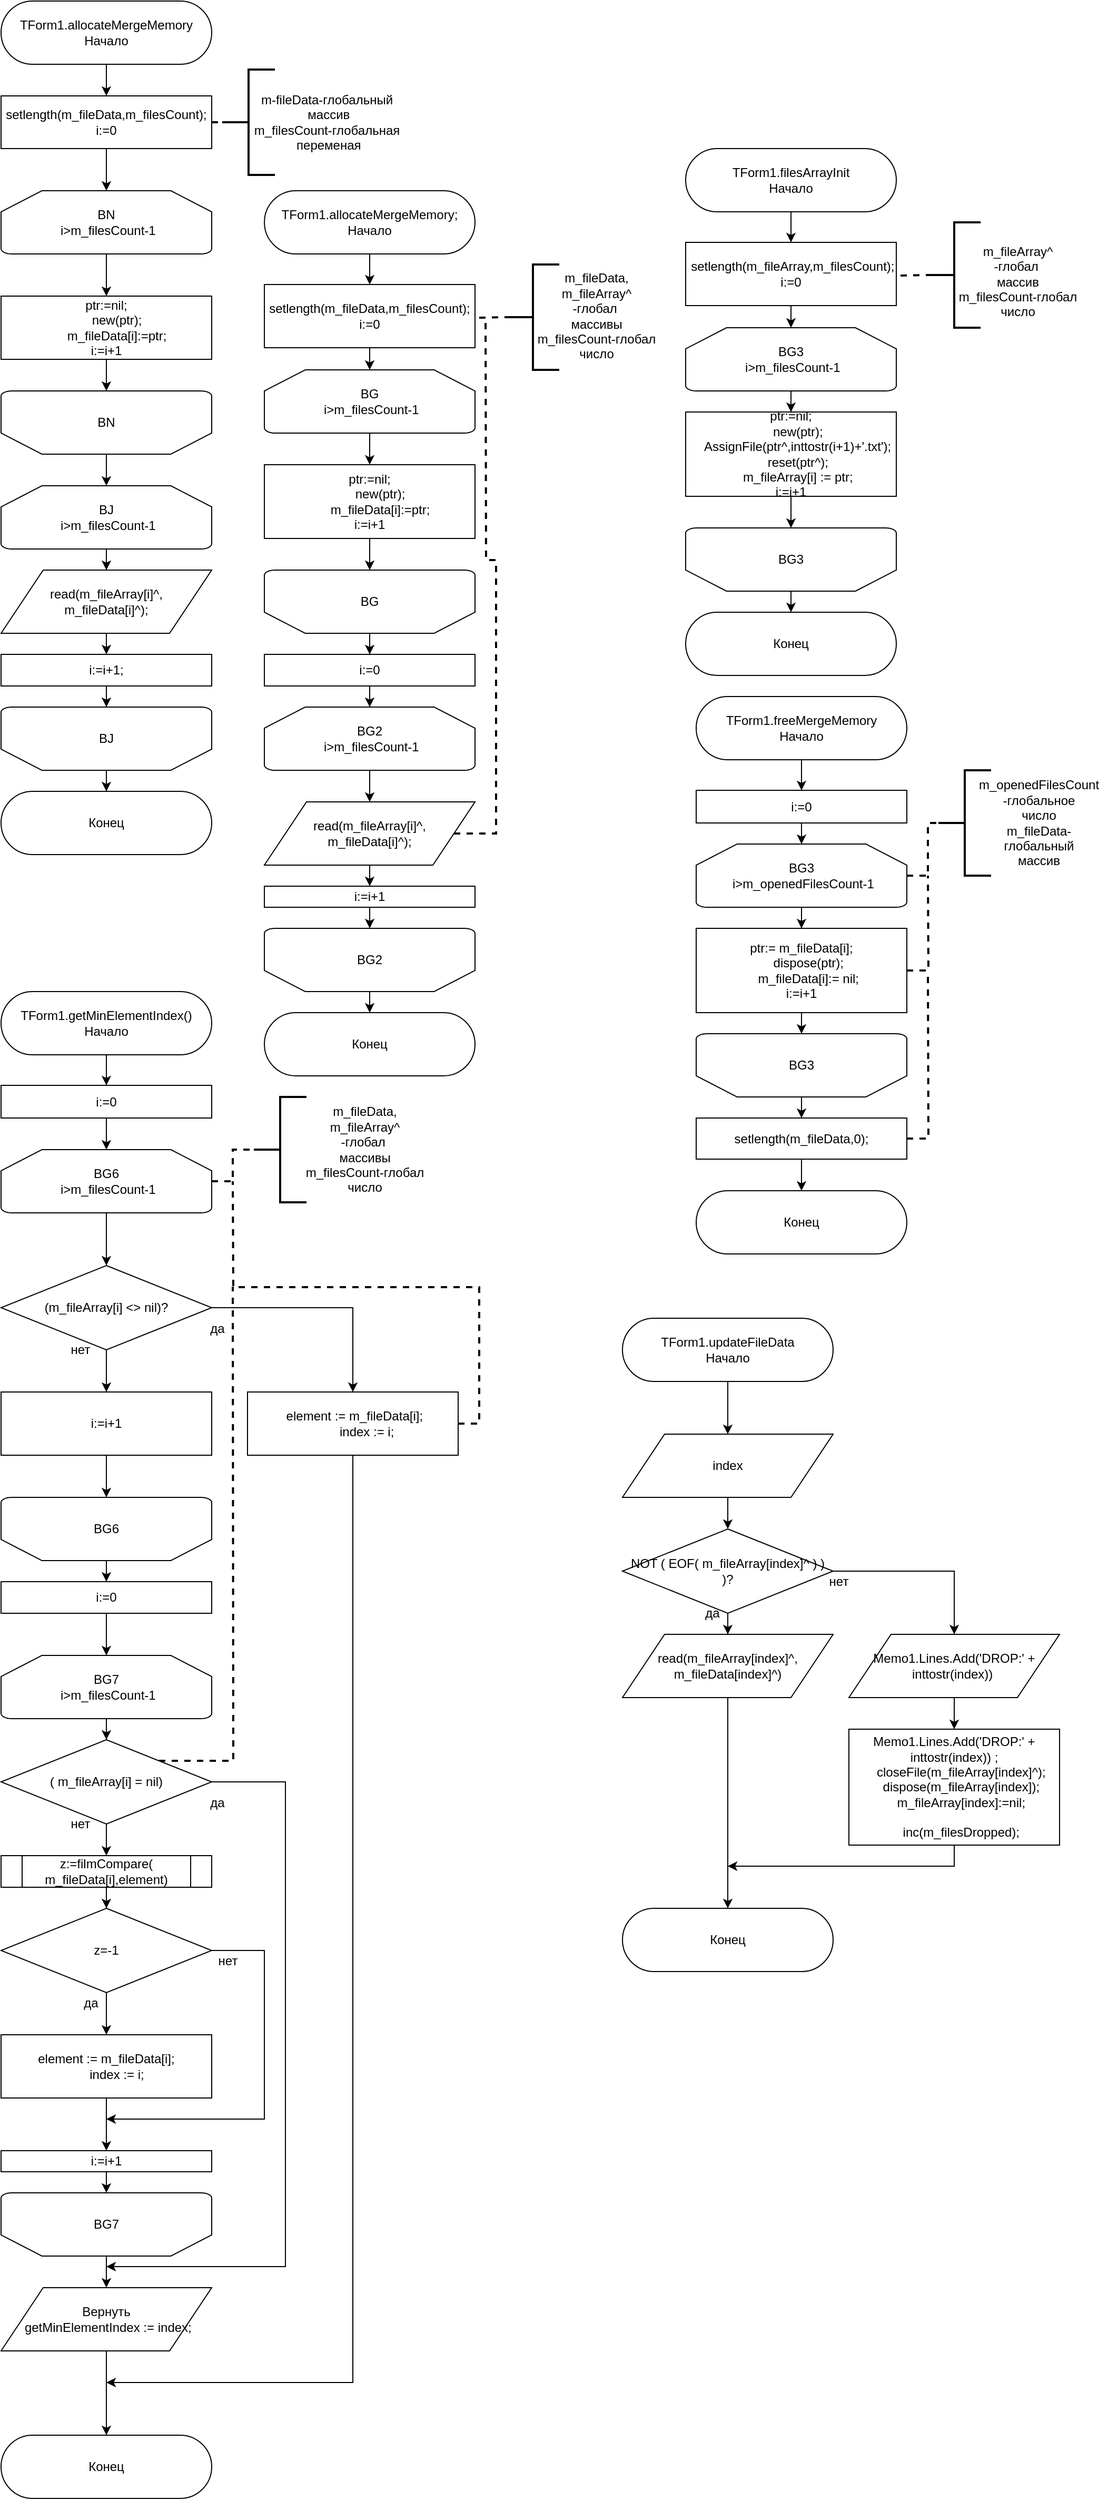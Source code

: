 <mxfile version="13.3.0" type="device"><diagram id="Mi7LshuNtMtkd4pMeYhL" name="Страница 1"><mxGraphModel dx="414" dy="803" grid="1" gridSize="10" guides="1" tooltips="1" connect="1" arrows="1" fold="1" page="1" pageScale="1" pageWidth="827" pageHeight="1169" math="0" shadow="0"><root><mxCell id="0"/><mxCell id="1" parent="0"/><mxCell id="aCx5E4G6hk7IAkGOT5IW-3" style="edgeStyle=orthogonalEdgeStyle;rounded=0;orthogonalLoop=1;jettySize=auto;html=1;exitX=0.5;exitY=1;exitDx=0;exitDy=0;" parent="1" source="aCx5E4G6hk7IAkGOT5IW-1" target="aCx5E4G6hk7IAkGOT5IW-2" edge="1"><mxGeometry relative="1" as="geometry"/></mxCell><mxCell id="aCx5E4G6hk7IAkGOT5IW-1" value="TForm1.allocateMergeMemory&lt;br&gt;Начало" style="rounded=1;whiteSpace=wrap;html=1;arcSize=50;" parent="1" vertex="1"><mxGeometry x="30" y="40" width="200" height="60" as="geometry"/></mxCell><mxCell id="aCx5E4G6hk7IAkGOT5IW-5" style="edgeStyle=orthogonalEdgeStyle;rounded=0;orthogonalLoop=1;jettySize=auto;html=1;exitX=0.5;exitY=1;exitDx=0;exitDy=0;" parent="1" source="aCx5E4G6hk7IAkGOT5IW-2" edge="1"><mxGeometry relative="1" as="geometry"><mxPoint x="130" y="220" as="targetPoint"/></mxGeometry></mxCell><mxCell id="aCx5E4G6hk7IAkGOT5IW-21" style="edgeStyle=orthogonalEdgeStyle;rounded=0;orthogonalLoop=1;jettySize=auto;html=1;exitX=1;exitY=0.5;exitDx=0;exitDy=0;dashed=1;strokeWidth=2;endArrow=none;endFill=0;" parent="1" source="aCx5E4G6hk7IAkGOT5IW-2" target="aCx5E4G6hk7IAkGOT5IW-20" edge="1"><mxGeometry relative="1" as="geometry"/></mxCell><mxCell id="aCx5E4G6hk7IAkGOT5IW-2" value="setlength(m_fileData,m_filesCount);&lt;br&gt;i:=0" style="rounded=0;whiteSpace=wrap;html=1;" parent="1" vertex="1"><mxGeometry x="30" y="130" width="200" height="50" as="geometry"/></mxCell><mxCell id="aCx5E4G6hk7IAkGOT5IW-8" style="edgeStyle=orthogonalEdgeStyle;rounded=0;orthogonalLoop=1;jettySize=auto;html=1;exitX=0.5;exitY=1;exitDx=0;exitDy=0;exitPerimeter=0;" parent="1" source="aCx5E4G6hk7IAkGOT5IW-6" target="aCx5E4G6hk7IAkGOT5IW-7" edge="1"><mxGeometry relative="1" as="geometry"/></mxCell><mxCell id="aCx5E4G6hk7IAkGOT5IW-6" value="BN&lt;br&gt;&amp;nbsp;i&amp;gt;m_filesCount-1" style="strokeWidth=1;html=1;shape=mxgraph.flowchart.loop_limit;whiteSpace=wrap;" parent="1" vertex="1"><mxGeometry x="30" y="220" width="200" height="60" as="geometry"/></mxCell><mxCell id="aCx5E4G6hk7IAkGOT5IW-10" style="edgeStyle=orthogonalEdgeStyle;rounded=0;orthogonalLoop=1;jettySize=auto;html=1;exitX=0.5;exitY=1;exitDx=0;exitDy=0;" parent="1" source="aCx5E4G6hk7IAkGOT5IW-7" target="aCx5E4G6hk7IAkGOT5IW-9" edge="1"><mxGeometry relative="1" as="geometry"/></mxCell><mxCell id="aCx5E4G6hk7IAkGOT5IW-7" value="&lt;div&gt;ptr:=nil;&lt;/div&gt;&lt;div&gt;&amp;nbsp; &amp;nbsp; &amp;nbsp; new(ptr);&lt;/div&gt;&lt;div&gt;&amp;nbsp; &amp;nbsp; &amp;nbsp; m_fileData[i]:=ptr;&lt;/div&gt;&lt;div&gt;i:=i+1&lt;/div&gt;" style="rounded=0;whiteSpace=wrap;html=1;strokeWidth=1;" parent="1" vertex="1"><mxGeometry x="30" y="320" width="200" height="60" as="geometry"/></mxCell><mxCell id="aCx5E4G6hk7IAkGOT5IW-16" style="edgeStyle=orthogonalEdgeStyle;rounded=0;orthogonalLoop=1;jettySize=auto;html=1;exitX=0.5;exitY=0;exitDx=0;exitDy=0;exitPerimeter=0;" parent="1" source="aCx5E4G6hk7IAkGOT5IW-9" target="aCx5E4G6hk7IAkGOT5IW-12" edge="1"><mxGeometry relative="1" as="geometry"/></mxCell><mxCell id="aCx5E4G6hk7IAkGOT5IW-9" value="BN" style="strokeWidth=1;html=1;shape=mxgraph.flowchart.loop_limit;whiteSpace=wrap;direction=west;" parent="1" vertex="1"><mxGeometry x="30" y="410" width="200" height="60" as="geometry"/></mxCell><mxCell id="hRLOyRKyheHm268Osf24-21" style="edgeStyle=orthogonalEdgeStyle;rounded=0;orthogonalLoop=1;jettySize=auto;html=1;exitX=0.5;exitY=1;exitDx=0;exitDy=0;exitPerimeter=0;endArrow=classic;endFill=1;strokeWidth=1;" edge="1" parent="1" source="aCx5E4G6hk7IAkGOT5IW-12" target="aCx5E4G6hk7IAkGOT5IW-17"><mxGeometry relative="1" as="geometry"/></mxCell><mxCell id="aCx5E4G6hk7IAkGOT5IW-12" value="BJ&lt;br&gt;&amp;nbsp;i&amp;gt;m_filesCount-1" style="strokeWidth=1;html=1;shape=mxgraph.flowchart.loop_limit;whiteSpace=wrap;" parent="1" vertex="1"><mxGeometry x="30" y="500" width="200" height="60" as="geometry"/></mxCell><mxCell id="aCx5E4G6hk7IAkGOT5IW-19" style="edgeStyle=orthogonalEdgeStyle;rounded=0;orthogonalLoop=1;jettySize=auto;html=1;exitX=0.5;exitY=0;exitDx=0;exitDy=0;exitPerimeter=0;" parent="1" source="aCx5E4G6hk7IAkGOT5IW-15" target="aCx5E4G6hk7IAkGOT5IW-18" edge="1"><mxGeometry relative="1" as="geometry"/></mxCell><mxCell id="aCx5E4G6hk7IAkGOT5IW-15" value="BJ" style="strokeWidth=1;html=1;shape=mxgraph.flowchart.loop_limit;whiteSpace=wrap;direction=west;" parent="1" vertex="1"><mxGeometry x="30" y="710" width="200" height="60" as="geometry"/></mxCell><mxCell id="hRLOyRKyheHm268Osf24-23" style="edgeStyle=orthogonalEdgeStyle;rounded=0;orthogonalLoop=1;jettySize=auto;html=1;exitX=0.5;exitY=1;exitDx=0;exitDy=0;entryX=0.5;entryY=0;entryDx=0;entryDy=0;endArrow=classic;endFill=1;strokeWidth=1;" edge="1" parent="1" source="aCx5E4G6hk7IAkGOT5IW-17" target="hRLOyRKyheHm268Osf24-22"><mxGeometry relative="1" as="geometry"/></mxCell><mxCell id="aCx5E4G6hk7IAkGOT5IW-17" value="read(m_fileArray[i]^,&lt;br&gt;m_fileData[i]^);" style="shape=parallelogram;perimeter=parallelogramPerimeter;whiteSpace=wrap;html=1;strokeWidth=1;" parent="1" vertex="1"><mxGeometry x="30" y="580" width="200" height="60" as="geometry"/></mxCell><mxCell id="aCx5E4G6hk7IAkGOT5IW-18" value="Конец" style="rounded=1;whiteSpace=wrap;html=1;strokeWidth=1;arcSize=50;" parent="1" vertex="1"><mxGeometry x="30" y="790" width="200" height="60" as="geometry"/></mxCell><mxCell id="aCx5E4G6hk7IAkGOT5IW-20" value="" style="strokeWidth=2;html=1;shape=mxgraph.flowchart.annotation_2;align=left;labelPosition=right;pointerEvents=1;" parent="1" vertex="1"><mxGeometry x="240" y="105" width="50" height="100" as="geometry"/></mxCell><mxCell id="aCx5E4G6hk7IAkGOT5IW-22" value="m-fileData-глобальный&lt;br&gt;&amp;nbsp;массив&lt;br&gt;&lt;span&gt;m_filesCount-глобальная&lt;br&gt;&amp;nbsp;переменая&lt;/span&gt;" style="text;html=1;align=center;verticalAlign=middle;resizable=0;points=[];autosize=1;" parent="1" vertex="1"><mxGeometry x="264" y="125" width="150" height="60" as="geometry"/></mxCell><mxCell id="hRLOyRKyheHm268Osf24-30" style="edgeStyle=orthogonalEdgeStyle;rounded=0;orthogonalLoop=1;jettySize=auto;html=1;exitX=0.5;exitY=1;exitDx=0;exitDy=0;endArrow=classic;endFill=1;strokeWidth=1;" edge="1" parent="1" source="hRLOyRKyheHm268Osf24-1" target="hRLOyRKyheHm268Osf24-9"><mxGeometry relative="1" as="geometry"/></mxCell><mxCell id="hRLOyRKyheHm268Osf24-1" value="TForm1.allocateMergeMemory;&lt;br&gt;Начало" style="rounded=1;whiteSpace=wrap;html=1;arcSize=50;" vertex="1" parent="1"><mxGeometry x="280" y="220" width="200" height="60" as="geometry"/></mxCell><mxCell id="hRLOyRKyheHm268Osf24-5" style="edgeStyle=orthogonalEdgeStyle;rounded=0;orthogonalLoop=1;jettySize=auto;html=1;exitX=1;exitY=0.5;exitDx=0;exitDy=0;dashed=1;endArrow=none;endFill=0;strokeWidth=2;" edge="1" parent="1" target="hRLOyRKyheHm268Osf24-4"><mxGeometry relative="1" as="geometry"><mxPoint x="460" y="340" as="sourcePoint"/></mxGeometry></mxCell><mxCell id="hRLOyRKyheHm268Osf24-4" value="" style="strokeWidth=2;html=1;shape=mxgraph.flowchart.annotation_2;align=left;labelPosition=right;pointerEvents=1;" vertex="1" parent="1"><mxGeometry x="510" y="290" width="50" height="100" as="geometry"/></mxCell><mxCell id="hRLOyRKyheHm268Osf24-8" value="m_fileData,&lt;br&gt;&lt;span&gt;m_fileArray^&lt;/span&gt;&lt;br&gt;-глобал&amp;nbsp;&lt;br&gt;массивы&lt;br&gt;m_filesCount-глобал&lt;br&gt;число" style="text;html=1;align=center;verticalAlign=middle;resizable=0;points=[];autosize=1;" vertex="1" parent="1"><mxGeometry x="530" y="294" width="130" height="90" as="geometry"/></mxCell><mxCell id="hRLOyRKyheHm268Osf24-17" style="edgeStyle=orthogonalEdgeStyle;rounded=0;orthogonalLoop=1;jettySize=auto;html=1;exitX=0.5;exitY=1;exitDx=0;exitDy=0;endArrow=classic;endFill=1;strokeWidth=1;" edge="1" parent="1" source="hRLOyRKyheHm268Osf24-9" target="hRLOyRKyheHm268Osf24-13"><mxGeometry relative="1" as="geometry"/></mxCell><mxCell id="hRLOyRKyheHm268Osf24-9" value="&lt;div&gt;setlength(m_fileData,m_filesCount);&lt;br&gt;&lt;/div&gt;&lt;div&gt;i:=0&lt;/div&gt;" style="rounded=0;whiteSpace=wrap;html=1;" vertex="1" parent="1"><mxGeometry x="280" y="309" width="200" height="60" as="geometry"/></mxCell><mxCell id="hRLOyRKyheHm268Osf24-12" style="edgeStyle=orthogonalEdgeStyle;rounded=0;orthogonalLoop=1;jettySize=auto;html=1;exitX=0.5;exitY=1;exitDx=0;exitDy=0;exitPerimeter=0;" edge="1" parent="1" source="hRLOyRKyheHm268Osf24-13" target="hRLOyRKyheHm268Osf24-15"><mxGeometry relative="1" as="geometry"/></mxCell><mxCell id="hRLOyRKyheHm268Osf24-13" value="BG&lt;br&gt;&amp;nbsp;i&amp;gt;m_filesCount-1" style="strokeWidth=1;html=1;shape=mxgraph.flowchart.loop_limit;whiteSpace=wrap;" vertex="1" parent="1"><mxGeometry x="280" y="390" width="200" height="60" as="geometry"/></mxCell><mxCell id="hRLOyRKyheHm268Osf24-15" value="&lt;div&gt;ptr:=nil;&lt;/div&gt;&lt;div&gt;&amp;nbsp; &amp;nbsp; &amp;nbsp; new(ptr);&lt;/div&gt;&lt;div&gt;&amp;nbsp; &amp;nbsp; &amp;nbsp; m_fileData[i]:=ptr;&lt;/div&gt;&lt;div&gt;i:=i+1&lt;/div&gt;" style="rounded=0;whiteSpace=wrap;html=1;strokeWidth=1;" vertex="1" parent="1"><mxGeometry x="280" y="480" width="200" height="70" as="geometry"/></mxCell><mxCell id="hRLOyRKyheHm268Osf24-27" style="edgeStyle=orthogonalEdgeStyle;rounded=0;orthogonalLoop=1;jettySize=auto;html=1;exitX=0.5;exitY=0;exitDx=0;exitDy=0;exitPerimeter=0;endArrow=classic;endFill=1;strokeWidth=1;" edge="1" parent="1" source="hRLOyRKyheHm268Osf24-16" target="hRLOyRKyheHm268Osf24-25"><mxGeometry relative="1" as="geometry"/></mxCell><mxCell id="hRLOyRKyheHm268Osf24-16" value="BG" style="strokeWidth=1;html=1;shape=mxgraph.flowchart.loop_limit;whiteSpace=wrap;direction=west;" vertex="1" parent="1"><mxGeometry x="280" y="580" width="200" height="60" as="geometry"/></mxCell><mxCell id="hRLOyRKyheHm268Osf24-20" style="edgeStyle=orthogonalEdgeStyle;rounded=0;orthogonalLoop=1;jettySize=auto;html=1;exitX=0.5;exitY=1;exitDx=0;exitDy=0;endArrow=classic;endFill=1;strokeWidth=1;" edge="1" parent="1" source="hRLOyRKyheHm268Osf24-15" target="hRLOyRKyheHm268Osf24-16"><mxGeometry relative="1" as="geometry"><mxPoint x="380" y="720" as="sourcePoint"/></mxGeometry></mxCell><mxCell id="hRLOyRKyheHm268Osf24-24" style="edgeStyle=orthogonalEdgeStyle;rounded=0;orthogonalLoop=1;jettySize=auto;html=1;exitX=0.5;exitY=1;exitDx=0;exitDy=0;endArrow=classic;endFill=1;strokeWidth=1;" edge="1" parent="1" source="hRLOyRKyheHm268Osf24-22" target="aCx5E4G6hk7IAkGOT5IW-15"><mxGeometry relative="1" as="geometry"/></mxCell><mxCell id="hRLOyRKyheHm268Osf24-22" value="i:=i+1;" style="rounded=0;whiteSpace=wrap;html=1;" vertex="1" parent="1"><mxGeometry x="30" y="660" width="200" height="30" as="geometry"/></mxCell><mxCell id="hRLOyRKyheHm268Osf24-36" style="edgeStyle=orthogonalEdgeStyle;rounded=0;orthogonalLoop=1;jettySize=auto;html=1;exitX=0.5;exitY=1;exitDx=0;exitDy=0;endArrow=classic;endFill=1;strokeWidth=1;" edge="1" parent="1" source="hRLOyRKyheHm268Osf24-25" target="hRLOyRKyheHm268Osf24-32"><mxGeometry relative="1" as="geometry"/></mxCell><mxCell id="hRLOyRKyheHm268Osf24-25" value="i:=0" style="rounded=0;whiteSpace=wrap;html=1;" vertex="1" parent="1"><mxGeometry x="280" y="660" width="200" height="30" as="geometry"/></mxCell><mxCell id="hRLOyRKyheHm268Osf24-28" value="Конец" style="rounded=1;whiteSpace=wrap;html=1;arcSize=50;" vertex="1" parent="1"><mxGeometry x="280" y="1000" width="200" height="60" as="geometry"/></mxCell><mxCell id="hRLOyRKyheHm268Osf24-31" style="edgeStyle=orthogonalEdgeStyle;rounded=0;orthogonalLoop=1;jettySize=auto;html=1;exitX=0.5;exitY=1;exitDx=0;exitDy=0;exitPerimeter=0;" edge="1" parent="1" source="hRLOyRKyheHm268Osf24-32"><mxGeometry relative="1" as="geometry"><mxPoint x="380" y="800" as="targetPoint"/></mxGeometry></mxCell><mxCell id="hRLOyRKyheHm268Osf24-32" value="BG2&lt;br&gt;&amp;nbsp;i&amp;gt;m_filesCount-1" style="strokeWidth=1;html=1;shape=mxgraph.flowchart.loop_limit;whiteSpace=wrap;" vertex="1" parent="1"><mxGeometry x="280" y="710" width="200" height="60" as="geometry"/></mxCell><mxCell id="hRLOyRKyheHm268Osf24-39" style="edgeStyle=orthogonalEdgeStyle;rounded=0;orthogonalLoop=1;jettySize=auto;html=1;exitX=0.5;exitY=0;exitDx=0;exitDy=0;exitPerimeter=0;endArrow=classic;endFill=1;strokeWidth=1;" edge="1" parent="1" source="hRLOyRKyheHm268Osf24-34" target="hRLOyRKyheHm268Osf24-28"><mxGeometry relative="1" as="geometry"/></mxCell><mxCell id="hRLOyRKyheHm268Osf24-34" value="BG2" style="strokeWidth=1;html=1;shape=mxgraph.flowchart.loop_limit;whiteSpace=wrap;direction=west;" vertex="1" parent="1"><mxGeometry x="280" y="920" width="200" height="60" as="geometry"/></mxCell><mxCell id="hRLOyRKyheHm268Osf24-38" style="edgeStyle=orthogonalEdgeStyle;rounded=0;orthogonalLoop=1;jettySize=auto;html=1;exitX=1;exitY=0.5;exitDx=0;exitDy=0;endArrow=none;endFill=0;strokeWidth=2;dashed=1;" edge="1" parent="1" source="hRLOyRKyheHm268Osf24-37"><mxGeometry relative="1" as="geometry"><mxPoint x="490" y="340" as="targetPoint"/></mxGeometry></mxCell><mxCell id="hRLOyRKyheHm268Osf24-41" style="edgeStyle=orthogonalEdgeStyle;rounded=0;orthogonalLoop=1;jettySize=auto;html=1;exitX=0.5;exitY=1;exitDx=0;exitDy=0;entryX=0.5;entryY=0;entryDx=0;entryDy=0;endArrow=classic;endFill=1;strokeWidth=1;" edge="1" parent="1" source="hRLOyRKyheHm268Osf24-37" target="hRLOyRKyheHm268Osf24-40"><mxGeometry relative="1" as="geometry"/></mxCell><mxCell id="hRLOyRKyheHm268Osf24-37" value="read(m_fileArray[i]^,&lt;br&gt;m_fileData[i]^);" style="shape=parallelogram;perimeter=parallelogramPerimeter;whiteSpace=wrap;html=1;" vertex="1" parent="1"><mxGeometry x="280" y="800" width="200" height="60" as="geometry"/></mxCell><mxCell id="hRLOyRKyheHm268Osf24-43" style="edgeStyle=orthogonalEdgeStyle;rounded=0;orthogonalLoop=1;jettySize=auto;html=1;exitX=0.5;exitY=1;exitDx=0;exitDy=0;entryX=0.5;entryY=1;entryDx=0;entryDy=0;entryPerimeter=0;endArrow=classic;endFill=1;strokeWidth=1;" edge="1" parent="1" source="hRLOyRKyheHm268Osf24-40" target="hRLOyRKyheHm268Osf24-34"><mxGeometry relative="1" as="geometry"/></mxCell><mxCell id="hRLOyRKyheHm268Osf24-40" value="i:=i+1" style="rounded=0;whiteSpace=wrap;html=1;" vertex="1" parent="1"><mxGeometry x="280" y="880" width="200" height="20" as="geometry"/></mxCell><mxCell id="hRLOyRKyheHm268Osf24-44" style="edgeStyle=orthogonalEdgeStyle;rounded=0;orthogonalLoop=1;jettySize=auto;html=1;exitX=0.5;exitY=1;exitDx=0;exitDy=0;endArrow=classic;endFill=1;strokeWidth=1;" edge="1" parent="1" source="hRLOyRKyheHm268Osf24-45" target="hRLOyRKyheHm268Osf24-50"><mxGeometry relative="1" as="geometry"/></mxCell><mxCell id="hRLOyRKyheHm268Osf24-45" value="TForm1.filesArrayInit&lt;br&gt;Начало" style="rounded=1;whiteSpace=wrap;html=1;arcSize=50;" vertex="1" parent="1"><mxGeometry x="680" y="180" width="200" height="60" as="geometry"/></mxCell><mxCell id="hRLOyRKyheHm268Osf24-46" style="edgeStyle=orthogonalEdgeStyle;rounded=0;orthogonalLoop=1;jettySize=auto;html=1;exitX=1;exitY=0.5;exitDx=0;exitDy=0;dashed=1;endArrow=none;endFill=0;strokeWidth=2;" edge="1" parent="1" target="hRLOyRKyheHm268Osf24-47"><mxGeometry relative="1" as="geometry"><mxPoint x="860" y="300" as="sourcePoint"/></mxGeometry></mxCell><mxCell id="hRLOyRKyheHm268Osf24-47" value="" style="strokeWidth=2;html=1;shape=mxgraph.flowchart.annotation_2;align=left;labelPosition=right;pointerEvents=1;" vertex="1" parent="1"><mxGeometry x="910" y="250" width="50" height="100" as="geometry"/></mxCell><mxCell id="hRLOyRKyheHm268Osf24-48" value="&lt;br&gt;&lt;span&gt;m_fileArray^&lt;/span&gt;&lt;br&gt;-глобал&amp;nbsp;&lt;br&gt;массив&lt;br&gt;m_filesCount-глобал&lt;br&gt;число" style="text;html=1;align=center;verticalAlign=middle;resizable=0;points=[];autosize=1;" vertex="1" parent="1"><mxGeometry x="930" y="254" width="130" height="90" as="geometry"/></mxCell><mxCell id="hRLOyRKyheHm268Osf24-49" style="edgeStyle=orthogonalEdgeStyle;rounded=0;orthogonalLoop=1;jettySize=auto;html=1;exitX=0.5;exitY=1;exitDx=0;exitDy=0;endArrow=classic;endFill=1;strokeWidth=1;" edge="1" parent="1" source="hRLOyRKyheHm268Osf24-50" target="hRLOyRKyheHm268Osf24-52"><mxGeometry relative="1" as="geometry"/></mxCell><mxCell id="hRLOyRKyheHm268Osf24-50" value="&amp;nbsp;setlength(m_fileArray,m_filesCount);&lt;div&gt;&lt;span&gt;i:=0&lt;/span&gt;&lt;/div&gt;" style="rounded=0;whiteSpace=wrap;html=1;" vertex="1" parent="1"><mxGeometry x="680" y="269" width="200" height="60" as="geometry"/></mxCell><mxCell id="hRLOyRKyheHm268Osf24-51" style="edgeStyle=orthogonalEdgeStyle;rounded=0;orthogonalLoop=1;jettySize=auto;html=1;exitX=0.5;exitY=1;exitDx=0;exitDy=0;exitPerimeter=0;" edge="1" parent="1" source="hRLOyRKyheHm268Osf24-52" target="hRLOyRKyheHm268Osf24-53"><mxGeometry relative="1" as="geometry"/></mxCell><mxCell id="hRLOyRKyheHm268Osf24-52" value="BG3&lt;br&gt;&amp;nbsp;i&amp;gt;m_filesCount-1" style="strokeWidth=1;html=1;shape=mxgraph.flowchart.loop_limit;whiteSpace=wrap;" vertex="1" parent="1"><mxGeometry x="680" y="350" width="200" height="60" as="geometry"/></mxCell><mxCell id="hRLOyRKyheHm268Osf24-53" value="&lt;div&gt;ptr:=nil;&lt;/div&gt;&lt;div&gt;&amp;nbsp; &amp;nbsp; new(ptr);&lt;/div&gt;&lt;div&gt;&amp;nbsp; &amp;nbsp; AssignFile(ptr^,inttostr(i+1)+'.txt');&lt;/div&gt;&lt;div&gt;&amp;nbsp; &amp;nbsp; reset(ptr^);&lt;/div&gt;&lt;div&gt;&amp;nbsp; &amp;nbsp; m_fileArray[i] := ptr;&lt;/div&gt;&lt;div&gt;i:=i+1&lt;/div&gt;" style="rounded=0;whiteSpace=wrap;html=1;strokeWidth=1;" vertex="1" parent="1"><mxGeometry x="680" y="430" width="200" height="80" as="geometry"/></mxCell><mxCell id="hRLOyRKyheHm268Osf24-54" style="edgeStyle=orthogonalEdgeStyle;rounded=0;orthogonalLoop=1;jettySize=auto;html=1;exitX=0.5;exitY=0;exitDx=0;exitDy=0;exitPerimeter=0;endArrow=classic;endFill=1;strokeWidth=1;" edge="1" parent="1" source="hRLOyRKyheHm268Osf24-55"><mxGeometry relative="1" as="geometry"><mxPoint x="780" y="620" as="targetPoint"/></mxGeometry></mxCell><mxCell id="hRLOyRKyheHm268Osf24-55" value="BG3" style="strokeWidth=1;html=1;shape=mxgraph.flowchart.loop_limit;whiteSpace=wrap;direction=west;" vertex="1" parent="1"><mxGeometry x="680" y="540" width="200" height="60" as="geometry"/></mxCell><mxCell id="hRLOyRKyheHm268Osf24-56" style="edgeStyle=orthogonalEdgeStyle;rounded=0;orthogonalLoop=1;jettySize=auto;html=1;exitX=0.5;exitY=1;exitDx=0;exitDy=0;endArrow=classic;endFill=1;strokeWidth=1;" edge="1" parent="1" source="hRLOyRKyheHm268Osf24-53" target="hRLOyRKyheHm268Osf24-55"><mxGeometry relative="1" as="geometry"><mxPoint x="780" y="680" as="sourcePoint"/></mxGeometry></mxCell><mxCell id="hRLOyRKyheHm268Osf24-59" value="Конец" style="rounded=1;whiteSpace=wrap;html=1;arcSize=50;" vertex="1" parent="1"><mxGeometry x="680" y="620" width="200" height="60" as="geometry"/></mxCell><mxCell id="hRLOyRKyheHm268Osf24-70" style="edgeStyle=orthogonalEdgeStyle;rounded=0;orthogonalLoop=1;jettySize=auto;html=1;exitX=0.5;exitY=1;exitDx=0;exitDy=0;endArrow=classic;endFill=1;strokeWidth=1;" edge="1" parent="1" source="hRLOyRKyheHm268Osf24-71" target="hRLOyRKyheHm268Osf24-76"><mxGeometry relative="1" as="geometry"/></mxCell><mxCell id="hRLOyRKyheHm268Osf24-71" value="TForm1.freeMergeMemory&lt;br&gt;Начало" style="rounded=1;whiteSpace=wrap;html=1;arcSize=50;" vertex="1" parent="1"><mxGeometry x="690" y="700" width="200" height="60" as="geometry"/></mxCell><mxCell id="hRLOyRKyheHm268Osf24-72" style="edgeStyle=orthogonalEdgeStyle;rounded=0;orthogonalLoop=1;jettySize=auto;html=1;exitX=1;exitY=0.5;exitDx=0;exitDy=0;dashed=1;endArrow=none;endFill=0;strokeWidth=2;exitPerimeter=0;" edge="1" parent="1" target="hRLOyRKyheHm268Osf24-73" source="hRLOyRKyheHm268Osf24-78"><mxGeometry relative="1" as="geometry"><mxPoint x="870" y="820" as="sourcePoint"/></mxGeometry></mxCell><mxCell id="hRLOyRKyheHm268Osf24-73" value="" style="strokeWidth=2;html=1;shape=mxgraph.flowchart.annotation_2;align=left;labelPosition=right;pointerEvents=1;" vertex="1" parent="1"><mxGeometry x="920" y="770" width="50" height="100" as="geometry"/></mxCell><mxCell id="hRLOyRKyheHm268Osf24-75" style="edgeStyle=orthogonalEdgeStyle;rounded=0;orthogonalLoop=1;jettySize=auto;html=1;exitX=0.5;exitY=1;exitDx=0;exitDy=0;endArrow=classic;endFill=1;strokeWidth=1;" edge="1" parent="1" source="hRLOyRKyheHm268Osf24-76" target="hRLOyRKyheHm268Osf24-78"><mxGeometry relative="1" as="geometry"/></mxCell><mxCell id="hRLOyRKyheHm268Osf24-76" value="&lt;span&gt;i:=0&lt;/span&gt;" style="rounded=0;whiteSpace=wrap;html=1;" vertex="1" parent="1"><mxGeometry x="690" y="789" width="200" height="31" as="geometry"/></mxCell><mxCell id="hRLOyRKyheHm268Osf24-77" style="edgeStyle=orthogonalEdgeStyle;rounded=0;orthogonalLoop=1;jettySize=auto;html=1;exitX=0.5;exitY=1;exitDx=0;exitDy=0;exitPerimeter=0;" edge="1" parent="1" source="hRLOyRKyheHm268Osf24-78" target="hRLOyRKyheHm268Osf24-79"><mxGeometry relative="1" as="geometry"/></mxCell><mxCell id="hRLOyRKyheHm268Osf24-78" value="BG3&lt;br&gt;&amp;nbsp;i&amp;gt;m_openedFilesCount-1" style="strokeWidth=1;html=1;shape=mxgraph.flowchart.loop_limit;whiteSpace=wrap;" vertex="1" parent="1"><mxGeometry x="690" y="840" width="200" height="60" as="geometry"/></mxCell><mxCell id="hRLOyRKyheHm268Osf24-85" style="edgeStyle=orthogonalEdgeStyle;rounded=0;orthogonalLoop=1;jettySize=auto;html=1;exitX=1;exitY=0.5;exitDx=0;exitDy=0;endArrow=none;endFill=0;strokeWidth=2;dashed=1;" edge="1" parent="1" source="hRLOyRKyheHm268Osf24-79"><mxGeometry relative="1" as="geometry"><mxPoint x="910" y="870" as="targetPoint"/></mxGeometry></mxCell><mxCell id="hRLOyRKyheHm268Osf24-79" value="&lt;div&gt;ptr:= m_fileData[i];&lt;/div&gt;&lt;div&gt;&amp;nbsp; &amp;nbsp; dispose(ptr);&lt;/div&gt;&lt;div&gt;&amp;nbsp; &amp;nbsp; m_fileData[i]:= nil;&lt;/div&gt;&lt;div&gt;i:=i+1&lt;/div&gt;" style="rounded=0;whiteSpace=wrap;html=1;strokeWidth=1;" vertex="1" parent="1"><mxGeometry x="690" y="920" width="200" height="80" as="geometry"/></mxCell><mxCell id="hRLOyRKyheHm268Osf24-90" style="edgeStyle=orthogonalEdgeStyle;rounded=0;orthogonalLoop=1;jettySize=auto;html=1;exitX=0.5;exitY=0;exitDx=0;exitDy=0;exitPerimeter=0;endArrow=classic;endFill=1;strokeWidth=1;" edge="1" parent="1" source="hRLOyRKyheHm268Osf24-81" target="hRLOyRKyheHm268Osf24-87"><mxGeometry relative="1" as="geometry"/></mxCell><mxCell id="hRLOyRKyheHm268Osf24-81" value="BG3" style="strokeWidth=1;html=1;shape=mxgraph.flowchart.loop_limit;whiteSpace=wrap;direction=west;" vertex="1" parent="1"><mxGeometry x="690" y="1020" width="200" height="60" as="geometry"/></mxCell><mxCell id="hRLOyRKyheHm268Osf24-82" style="edgeStyle=orthogonalEdgeStyle;rounded=0;orthogonalLoop=1;jettySize=auto;html=1;exitX=0.5;exitY=1;exitDx=0;exitDy=0;endArrow=classic;endFill=1;strokeWidth=1;" edge="1" parent="1" source="hRLOyRKyheHm268Osf24-79" target="hRLOyRKyheHm268Osf24-81"><mxGeometry relative="1" as="geometry"><mxPoint x="790" y="1200" as="sourcePoint"/></mxGeometry></mxCell><mxCell id="hRLOyRKyheHm268Osf24-83" value="Конец" style="rounded=1;whiteSpace=wrap;html=1;arcSize=50;" vertex="1" parent="1"><mxGeometry x="690" y="1169" width="200" height="60" as="geometry"/></mxCell><mxCell id="hRLOyRKyheHm268Osf24-84" value="m_openedFilesCount&lt;br&gt;-глобальное &lt;br&gt;число&lt;br&gt;m_fileData-&lt;br&gt;глобальный&lt;br&gt;массив&lt;br&gt;" style="text;html=1;align=center;verticalAlign=middle;resizable=0;points=[];autosize=1;" vertex="1" parent="1"><mxGeometry x="950" y="775" width="130" height="90" as="geometry"/></mxCell><mxCell id="hRLOyRKyheHm268Osf24-89" style="edgeStyle=orthogonalEdgeStyle;rounded=0;orthogonalLoop=1;jettySize=auto;html=1;exitX=1;exitY=0.5;exitDx=0;exitDy=0;dashed=1;endArrow=none;endFill=0;strokeWidth=2;" edge="1" parent="1" source="hRLOyRKyheHm268Osf24-87"><mxGeometry relative="1" as="geometry"><mxPoint x="910" y="960" as="targetPoint"/></mxGeometry></mxCell><mxCell id="hRLOyRKyheHm268Osf24-91" style="edgeStyle=orthogonalEdgeStyle;rounded=0;orthogonalLoop=1;jettySize=auto;html=1;exitX=0.5;exitY=1;exitDx=0;exitDy=0;endArrow=classic;endFill=1;strokeWidth=1;" edge="1" parent="1" source="hRLOyRKyheHm268Osf24-87" target="hRLOyRKyheHm268Osf24-83"><mxGeometry relative="1" as="geometry"/></mxCell><mxCell id="hRLOyRKyheHm268Osf24-87" value="setlength(m_fileData,0);" style="rounded=0;whiteSpace=wrap;html=1;" vertex="1" parent="1"><mxGeometry x="690" y="1100" width="200" height="39" as="geometry"/></mxCell><mxCell id="hRLOyRKyheHm268Osf24-93" style="edgeStyle=orthogonalEdgeStyle;rounded=0;orthogonalLoop=1;jettySize=auto;html=1;exitX=0.5;exitY=1;exitDx=0;exitDy=0;endArrow=classic;endFill=1;strokeWidth=1;" edge="1" parent="1" source="hRLOyRKyheHm268Osf24-94" target="hRLOyRKyheHm268Osf24-99"><mxGeometry relative="1" as="geometry"/></mxCell><mxCell id="hRLOyRKyheHm268Osf24-94" value="TForm1.getMinElementIndex()&lt;br&gt;Начало" style="rounded=1;whiteSpace=wrap;html=1;arcSize=50;" vertex="1" parent="1"><mxGeometry x="30" y="980" width="200" height="60" as="geometry"/></mxCell><mxCell id="hRLOyRKyheHm268Osf24-96" value="" style="strokeWidth=2;html=1;shape=mxgraph.flowchart.annotation_2;align=left;labelPosition=right;pointerEvents=1;" vertex="1" parent="1"><mxGeometry x="270" y="1080" width="50" height="100" as="geometry"/></mxCell><mxCell id="hRLOyRKyheHm268Osf24-97" value="m_fileData,&lt;br&gt;&lt;span&gt;m_fileArray^&lt;/span&gt;&lt;br&gt;-глобал&amp;nbsp;&lt;br&gt;массивы&lt;br&gt;m_filesCount-глобал&lt;br&gt;число" style="text;html=1;align=center;verticalAlign=middle;resizable=0;points=[];autosize=1;" vertex="1" parent="1"><mxGeometry x="310" y="1085" width="130" height="90" as="geometry"/></mxCell><mxCell id="hRLOyRKyheHm268Osf24-98" style="edgeStyle=orthogonalEdgeStyle;rounded=0;orthogonalLoop=1;jettySize=auto;html=1;exitX=0.5;exitY=1;exitDx=0;exitDy=0;endArrow=classic;endFill=1;strokeWidth=1;" edge="1" parent="1" source="hRLOyRKyheHm268Osf24-99" target="hRLOyRKyheHm268Osf24-101"><mxGeometry relative="1" as="geometry"/></mxCell><mxCell id="hRLOyRKyheHm268Osf24-99" value="&lt;div&gt;&lt;span&gt;i:=0&lt;/span&gt;&lt;/div&gt;" style="rounded=0;whiteSpace=wrap;html=1;" vertex="1" parent="1"><mxGeometry x="30" y="1069" width="200" height="31" as="geometry"/></mxCell><mxCell id="hRLOyRKyheHm268Osf24-100" style="edgeStyle=orthogonalEdgeStyle;rounded=0;orthogonalLoop=1;jettySize=auto;html=1;exitX=0.5;exitY=1;exitDx=0;exitDy=0;exitPerimeter=0;" edge="1" parent="1" source="hRLOyRKyheHm268Osf24-101"><mxGeometry relative="1" as="geometry"><mxPoint x="130" y="1240" as="targetPoint"/></mxGeometry></mxCell><mxCell id="hRLOyRKyheHm268Osf24-118" style="edgeStyle=orthogonalEdgeStyle;rounded=0;orthogonalLoop=1;jettySize=auto;html=1;exitX=1;exitY=0.5;exitDx=0;exitDy=0;exitPerimeter=0;entryX=0;entryY=0.5;entryDx=0;entryDy=0;entryPerimeter=0;endArrow=none;endFill=0;strokeWidth=2;dashed=1;" edge="1" parent="1" source="hRLOyRKyheHm268Osf24-101" target="hRLOyRKyheHm268Osf24-96"><mxGeometry relative="1" as="geometry"/></mxCell><mxCell id="hRLOyRKyheHm268Osf24-101" value="BG6&lt;br&gt;&amp;nbsp;i&amp;gt;m_filesCount-1" style="strokeWidth=1;html=1;shape=mxgraph.flowchart.loop_limit;whiteSpace=wrap;" vertex="1" parent="1"><mxGeometry x="30" y="1130" width="200" height="60" as="geometry"/></mxCell><mxCell id="hRLOyRKyheHm268Osf24-103" style="edgeStyle=orthogonalEdgeStyle;rounded=0;orthogonalLoop=1;jettySize=auto;html=1;exitX=0.5;exitY=0;exitDx=0;exitDy=0;exitPerimeter=0;endArrow=classic;endFill=1;strokeWidth=1;" edge="1" parent="1" source="hRLOyRKyheHm268Osf24-104" target="hRLOyRKyheHm268Osf24-107"><mxGeometry relative="1" as="geometry"/></mxCell><mxCell id="hRLOyRKyheHm268Osf24-104" value="BG6" style="strokeWidth=1;html=1;shape=mxgraph.flowchart.loop_limit;whiteSpace=wrap;direction=west;" vertex="1" parent="1"><mxGeometry x="30" y="1460" width="200" height="60" as="geometry"/></mxCell><mxCell id="hRLOyRKyheHm268Osf24-106" style="edgeStyle=orthogonalEdgeStyle;rounded=0;orthogonalLoop=1;jettySize=auto;html=1;exitX=0.5;exitY=1;exitDx=0;exitDy=0;endArrow=classic;endFill=1;strokeWidth=1;" edge="1" parent="1" source="hRLOyRKyheHm268Osf24-107" target="hRLOyRKyheHm268Osf24-110"><mxGeometry relative="1" as="geometry"/></mxCell><mxCell id="hRLOyRKyheHm268Osf24-107" value="i:=0" style="rounded=0;whiteSpace=wrap;html=1;" vertex="1" parent="1"><mxGeometry x="30" y="1540" width="200" height="30" as="geometry"/></mxCell><mxCell id="hRLOyRKyheHm268Osf24-108" value="Конец" style="rounded=1;whiteSpace=wrap;html=1;arcSize=50;" vertex="1" parent="1"><mxGeometry x="30" y="2350" width="200" height="60" as="geometry"/></mxCell><mxCell id="hRLOyRKyheHm268Osf24-130" style="edgeStyle=orthogonalEdgeStyle;rounded=0;orthogonalLoop=1;jettySize=auto;html=1;exitX=0.5;exitY=1;exitDx=0;exitDy=0;exitPerimeter=0;endArrow=classic;endFill=1;strokeWidth=1;" edge="1" parent="1" source="hRLOyRKyheHm268Osf24-110" target="hRLOyRKyheHm268Osf24-129"><mxGeometry relative="1" as="geometry"/></mxCell><mxCell id="hRLOyRKyheHm268Osf24-110" value="BG7&lt;br&gt;&amp;nbsp;i&amp;gt;m_filesCount-1" style="strokeWidth=1;html=1;shape=mxgraph.flowchart.loop_limit;whiteSpace=wrap;" vertex="1" parent="1"><mxGeometry x="30" y="1610" width="200" height="60" as="geometry"/></mxCell><mxCell id="hRLOyRKyheHm268Osf24-147" style="edgeStyle=orthogonalEdgeStyle;rounded=0;orthogonalLoop=1;jettySize=auto;html=1;exitX=0.5;exitY=0;exitDx=0;exitDy=0;exitPerimeter=0;entryX=0.5;entryY=0;entryDx=0;entryDy=0;endArrow=classic;endFill=1;strokeWidth=1;" edge="1" parent="1" source="hRLOyRKyheHm268Osf24-112" target="hRLOyRKyheHm268Osf24-145"><mxGeometry relative="1" as="geometry"/></mxCell><mxCell id="hRLOyRKyheHm268Osf24-112" value="BG7" style="strokeWidth=1;html=1;shape=mxgraph.flowchart.loop_limit;whiteSpace=wrap;direction=west;" vertex="1" parent="1"><mxGeometry x="30" y="2120" width="200" height="60" as="geometry"/></mxCell><mxCell id="hRLOyRKyheHm268Osf24-116" style="edgeStyle=orthogonalEdgeStyle;rounded=0;orthogonalLoop=1;jettySize=auto;html=1;exitX=0.5;exitY=1;exitDx=0;exitDy=0;entryX=0.5;entryY=1;entryDx=0;entryDy=0;entryPerimeter=0;endArrow=classic;endFill=1;strokeWidth=1;" edge="1" parent="1" source="hRLOyRKyheHm268Osf24-117" target="hRLOyRKyheHm268Osf24-112"><mxGeometry relative="1" as="geometry"/></mxCell><mxCell id="hRLOyRKyheHm268Osf24-117" value="i:=i+1" style="rounded=0;whiteSpace=wrap;html=1;" vertex="1" parent="1"><mxGeometry x="30" y="2080" width="200" height="20" as="geometry"/></mxCell><mxCell id="hRLOyRKyheHm268Osf24-121" style="edgeStyle=orthogonalEdgeStyle;rounded=0;orthogonalLoop=1;jettySize=auto;html=1;exitX=0.5;exitY=1;exitDx=0;exitDy=0;endArrow=classic;endFill=1;strokeWidth=1;" edge="1" parent="1" source="hRLOyRKyheHm268Osf24-119" target="hRLOyRKyheHm268Osf24-120"><mxGeometry relative="1" as="geometry"/></mxCell><mxCell id="hRLOyRKyheHm268Osf24-127" style="edgeStyle=orthogonalEdgeStyle;rounded=0;orthogonalLoop=1;jettySize=auto;html=1;exitX=1;exitY=0.5;exitDx=0;exitDy=0;endArrow=classic;endFill=1;strokeWidth=1;" edge="1" parent="1" source="hRLOyRKyheHm268Osf24-119" target="hRLOyRKyheHm268Osf24-126"><mxGeometry relative="1" as="geometry"/></mxCell><mxCell id="hRLOyRKyheHm268Osf24-119" value="(m_fileArray[i] &amp;lt;&amp;gt; nil)?" style="rhombus;whiteSpace=wrap;html=1;" vertex="1" parent="1"><mxGeometry x="30" y="1240" width="200" height="80" as="geometry"/></mxCell><mxCell id="hRLOyRKyheHm268Osf24-125" style="edgeStyle=orthogonalEdgeStyle;rounded=0;orthogonalLoop=1;jettySize=auto;html=1;exitX=0.5;exitY=1;exitDx=0;exitDy=0;entryX=0.5;entryY=1;entryDx=0;entryDy=0;entryPerimeter=0;endArrow=classic;endFill=1;strokeWidth=1;" edge="1" parent="1" source="hRLOyRKyheHm268Osf24-120" target="hRLOyRKyheHm268Osf24-104"><mxGeometry relative="1" as="geometry"/></mxCell><mxCell id="hRLOyRKyheHm268Osf24-120" value="i:=i+1" style="rounded=0;whiteSpace=wrap;html=1;" vertex="1" parent="1"><mxGeometry x="30" y="1360" width="200" height="60" as="geometry"/></mxCell><mxCell id="hRLOyRKyheHm268Osf24-122" value="нет" style="text;html=1;align=center;verticalAlign=middle;resizable=0;points=[];autosize=1;" vertex="1" parent="1"><mxGeometry x="90" y="1310" width="30" height="20" as="geometry"/></mxCell><mxCell id="hRLOyRKyheHm268Osf24-128" style="edgeStyle=orthogonalEdgeStyle;rounded=0;orthogonalLoop=1;jettySize=auto;html=1;exitX=1;exitY=0.5;exitDx=0;exitDy=0;endArrow=none;endFill=0;strokeWidth=2;dashed=1;" edge="1" parent="1" source="hRLOyRKyheHm268Osf24-126"><mxGeometry relative="1" as="geometry"><mxPoint x="250" y="1160" as="targetPoint"/></mxGeometry></mxCell><mxCell id="hRLOyRKyheHm268Osf24-150" style="edgeStyle=orthogonalEdgeStyle;rounded=0;orthogonalLoop=1;jettySize=auto;html=1;exitX=0.5;exitY=1;exitDx=0;exitDy=0;endArrow=classic;endFill=1;strokeWidth=1;" edge="1" parent="1" source="hRLOyRKyheHm268Osf24-126"><mxGeometry relative="1" as="geometry"><mxPoint x="130" y="2300" as="targetPoint"/><Array as="points"><mxPoint x="364" y="2300"/></Array></mxGeometry></mxCell><mxCell id="hRLOyRKyheHm268Osf24-126" value="&lt;div&gt;&amp;nbsp;element := m_fileData[i];&lt;/div&gt;&lt;div&gt;&amp;nbsp; &amp;nbsp; &amp;nbsp; &amp;nbsp; index := i;&lt;/div&gt;" style="rounded=0;whiteSpace=wrap;html=1;" vertex="1" parent="1"><mxGeometry x="264" y="1360" width="200" height="60" as="geometry"/></mxCell><mxCell id="hRLOyRKyheHm268Osf24-131" style="edgeStyle=orthogonalEdgeStyle;rounded=0;orthogonalLoop=1;jettySize=auto;html=1;exitX=1;exitY=0;exitDx=0;exitDy=0;endArrow=none;endFill=0;strokeWidth=2;dashed=1;" edge="1" parent="1" source="hRLOyRKyheHm268Osf24-129"><mxGeometry relative="1" as="geometry"><mxPoint x="250" y="1260" as="targetPoint"/></mxGeometry></mxCell><mxCell id="hRLOyRKyheHm268Osf24-136" style="edgeStyle=orthogonalEdgeStyle;rounded=0;orthogonalLoop=1;jettySize=auto;html=1;exitX=0.5;exitY=1;exitDx=0;exitDy=0;endArrow=classic;endFill=1;strokeWidth=1;" edge="1" parent="1" source="hRLOyRKyheHm268Osf24-129"><mxGeometry relative="1" as="geometry"><mxPoint x="130" y="1800" as="targetPoint"/></mxGeometry></mxCell><mxCell id="hRLOyRKyheHm268Osf24-148" style="edgeStyle=orthogonalEdgeStyle;rounded=0;orthogonalLoop=1;jettySize=auto;html=1;exitX=1;exitY=0.5;exitDx=0;exitDy=0;endArrow=classic;endFill=1;strokeWidth=1;" edge="1" parent="1" source="hRLOyRKyheHm268Osf24-129"><mxGeometry relative="1" as="geometry"><mxPoint x="130" y="2190" as="targetPoint"/><Array as="points"><mxPoint x="300" y="1730"/><mxPoint x="300" y="2190"/></Array></mxGeometry></mxCell><mxCell id="hRLOyRKyheHm268Osf24-129" value="( m_fileArray[i] = nil)" style="rhombus;whiteSpace=wrap;html=1;" vertex="1" parent="1"><mxGeometry x="30" y="1690" width="200" height="80" as="geometry"/></mxCell><mxCell id="hRLOyRKyheHm268Osf24-140" style="edgeStyle=orthogonalEdgeStyle;rounded=0;orthogonalLoop=1;jettySize=auto;html=1;exitX=0.5;exitY=1;exitDx=0;exitDy=0;entryX=0.5;entryY=0;entryDx=0;entryDy=0;endArrow=classic;endFill=1;strokeWidth=1;" edge="1" parent="1" source="hRLOyRKyheHm268Osf24-132" target="hRLOyRKyheHm268Osf24-139"><mxGeometry relative="1" as="geometry"/></mxCell><mxCell id="hRLOyRKyheHm268Osf24-143" style="edgeStyle=orthogonalEdgeStyle;rounded=0;orthogonalLoop=1;jettySize=auto;html=1;exitX=1;exitY=0.5;exitDx=0;exitDy=0;endArrow=classic;endFill=1;strokeWidth=1;" edge="1" parent="1" source="hRLOyRKyheHm268Osf24-132"><mxGeometry relative="1" as="geometry"><mxPoint x="130" y="2050" as="targetPoint"/><Array as="points"><mxPoint x="280" y="1890"/><mxPoint x="280" y="2050"/></Array></mxGeometry></mxCell><mxCell id="hRLOyRKyheHm268Osf24-132" value="z=-1" style="rhombus;whiteSpace=wrap;html=1;" vertex="1" parent="1"><mxGeometry x="30" y="1850" width="200" height="80" as="geometry"/></mxCell><mxCell id="hRLOyRKyheHm268Osf24-134" value="нет" style="text;html=1;align=center;verticalAlign=middle;resizable=0;points=[];autosize=1;" vertex="1" parent="1"><mxGeometry x="90" y="1760" width="30" height="20" as="geometry"/></mxCell><mxCell id="hRLOyRKyheHm268Osf24-138" style="edgeStyle=orthogonalEdgeStyle;rounded=0;orthogonalLoop=1;jettySize=auto;html=1;exitX=0.5;exitY=1;exitDx=0;exitDy=0;endArrow=classic;endFill=1;strokeWidth=1;" edge="1" parent="1" source="hRLOyRKyheHm268Osf24-137" target="hRLOyRKyheHm268Osf24-132"><mxGeometry relative="1" as="geometry"/></mxCell><mxCell id="hRLOyRKyheHm268Osf24-137" value="z:=filmCompare( m_fileData[i],element)" style="shape=process;whiteSpace=wrap;html=1;backgroundOutline=1;" vertex="1" parent="1"><mxGeometry x="30" y="1800" width="200" height="30" as="geometry"/></mxCell><mxCell id="hRLOyRKyheHm268Osf24-142" style="edgeStyle=orthogonalEdgeStyle;rounded=0;orthogonalLoop=1;jettySize=auto;html=1;exitX=0.5;exitY=1;exitDx=0;exitDy=0;endArrow=classic;endFill=1;strokeWidth=1;" edge="1" parent="1" source="hRLOyRKyheHm268Osf24-139" target="hRLOyRKyheHm268Osf24-117"><mxGeometry relative="1" as="geometry"/></mxCell><mxCell id="hRLOyRKyheHm268Osf24-139" value="&lt;div&gt;element := m_fileData[i];&lt;/div&gt;&lt;div&gt;&amp;nbsp; &amp;nbsp; &amp;nbsp; index := i;&lt;/div&gt;" style="rounded=0;whiteSpace=wrap;html=1;" vertex="1" parent="1"><mxGeometry x="30" y="1970" width="200" height="60" as="geometry"/></mxCell><mxCell id="hRLOyRKyheHm268Osf24-141" value="да" style="text;html=1;align=center;verticalAlign=middle;resizable=0;points=[];autosize=1;" vertex="1" parent="1"><mxGeometry x="100" y="1930" width="30" height="20" as="geometry"/></mxCell><mxCell id="hRLOyRKyheHm268Osf24-144" value="нет" style="text;html=1;align=center;verticalAlign=middle;resizable=0;points=[];autosize=1;" vertex="1" parent="1"><mxGeometry x="230" y="1890" width="30" height="20" as="geometry"/></mxCell><mxCell id="hRLOyRKyheHm268Osf24-146" style="edgeStyle=orthogonalEdgeStyle;rounded=0;orthogonalLoop=1;jettySize=auto;html=1;exitX=0.5;exitY=1;exitDx=0;exitDy=0;endArrow=classic;endFill=1;strokeWidth=1;" edge="1" parent="1" source="hRLOyRKyheHm268Osf24-145" target="hRLOyRKyheHm268Osf24-108"><mxGeometry relative="1" as="geometry"/></mxCell><mxCell id="hRLOyRKyheHm268Osf24-145" value="Вернуть&lt;br&gt;&amp;nbsp;getMinElementIndex := index;" style="shape=parallelogram;perimeter=parallelogramPerimeter;whiteSpace=wrap;html=1;" vertex="1" parent="1"><mxGeometry x="30" y="2210" width="200" height="60" as="geometry"/></mxCell><mxCell id="hRLOyRKyheHm268Osf24-149" value="да" style="text;html=1;align=center;verticalAlign=middle;resizable=0;points=[];autosize=1;" vertex="1" parent="1"><mxGeometry x="220" y="1740" width="30" height="20" as="geometry"/></mxCell><mxCell id="hRLOyRKyheHm268Osf24-151" value="да" style="text;html=1;align=center;verticalAlign=middle;resizable=0;points=[];autosize=1;" vertex="1" parent="1"><mxGeometry x="220" y="1290" width="30" height="20" as="geometry"/></mxCell><mxCell id="hRLOyRKyheHm268Osf24-154" style="edgeStyle=orthogonalEdgeStyle;rounded=0;orthogonalLoop=1;jettySize=auto;html=1;exitX=0.5;exitY=1;exitDx=0;exitDy=0;endArrow=classic;endFill=1;strokeWidth=1;" edge="1" parent="1" source="hRLOyRKyheHm268Osf24-152"><mxGeometry relative="1" as="geometry"><mxPoint x="720" y="1400" as="targetPoint"/></mxGeometry></mxCell><mxCell id="hRLOyRKyheHm268Osf24-152" value="TForm1.updateFileData&lt;br&gt;Начало" style="rounded=1;whiteSpace=wrap;html=1;arcSize=50;" vertex="1" parent="1"><mxGeometry x="620" y="1290" width="200" height="60" as="geometry"/></mxCell><mxCell id="hRLOyRKyheHm268Osf24-157" style="edgeStyle=orthogonalEdgeStyle;rounded=0;orthogonalLoop=1;jettySize=auto;html=1;exitX=0.5;exitY=1;exitDx=0;exitDy=0;endArrow=classic;endFill=1;strokeWidth=1;" edge="1" parent="1" source="hRLOyRKyheHm268Osf24-155" target="hRLOyRKyheHm268Osf24-156"><mxGeometry relative="1" as="geometry"/></mxCell><mxCell id="hRLOyRKyheHm268Osf24-155" value="index" style="shape=parallelogram;perimeter=parallelogramPerimeter;whiteSpace=wrap;html=1;" vertex="1" parent="1"><mxGeometry x="620" y="1400" width="200" height="60" as="geometry"/></mxCell><mxCell id="hRLOyRKyheHm268Osf24-159" style="edgeStyle=orthogonalEdgeStyle;rounded=0;orthogonalLoop=1;jettySize=auto;html=1;exitX=0.5;exitY=1;exitDx=0;exitDy=0;endArrow=classic;endFill=1;strokeWidth=1;" edge="1" parent="1" source="hRLOyRKyheHm268Osf24-156" target="hRLOyRKyheHm268Osf24-158"><mxGeometry relative="1" as="geometry"/></mxCell><mxCell id="hRLOyRKyheHm268Osf24-162" style="edgeStyle=orthogonalEdgeStyle;rounded=0;orthogonalLoop=1;jettySize=auto;html=1;exitX=1;exitY=0.5;exitDx=0;exitDy=0;entryX=0.5;entryY=0;entryDx=0;entryDy=0;endArrow=classic;endFill=1;strokeWidth=1;" edge="1" parent="1" source="hRLOyRKyheHm268Osf24-156" target="hRLOyRKyheHm268Osf24-161"><mxGeometry relative="1" as="geometry"/></mxCell><mxCell id="hRLOyRKyheHm268Osf24-156" value="NOT ( EOF( m_fileArray[index]^ ) ) )?" style="rhombus;whiteSpace=wrap;html=1;" vertex="1" parent="1"><mxGeometry x="620" y="1490" width="200" height="80" as="geometry"/></mxCell><mxCell id="hRLOyRKyheHm268Osf24-167" style="edgeStyle=orthogonalEdgeStyle;rounded=0;orthogonalLoop=1;jettySize=auto;html=1;exitX=0.5;exitY=1;exitDx=0;exitDy=0;endArrow=classic;endFill=1;strokeWidth=1;" edge="1" parent="1" source="hRLOyRKyheHm268Osf24-158" target="hRLOyRKyheHm268Osf24-166"><mxGeometry relative="1" as="geometry"/></mxCell><mxCell id="hRLOyRKyheHm268Osf24-158" value="read(m_fileArray[index]^,&lt;br&gt;m_fileData[index]^)" style="shape=parallelogram;perimeter=parallelogramPerimeter;whiteSpace=wrap;html=1;" vertex="1" parent="1"><mxGeometry x="620" y="1590" width="200" height="60" as="geometry"/></mxCell><mxCell id="hRLOyRKyheHm268Osf24-160" value="да" style="text;html=1;align=center;verticalAlign=middle;resizable=0;points=[];autosize=1;" vertex="1" parent="1"><mxGeometry x="690" y="1560" width="30" height="20" as="geometry"/></mxCell><mxCell id="hRLOyRKyheHm268Osf24-165" style="edgeStyle=orthogonalEdgeStyle;rounded=0;orthogonalLoop=1;jettySize=auto;html=1;exitX=0.5;exitY=1;exitDx=0;exitDy=0;entryX=0.5;entryY=0;entryDx=0;entryDy=0;endArrow=classic;endFill=1;strokeWidth=1;" edge="1" parent="1" source="hRLOyRKyheHm268Osf24-161" target="hRLOyRKyheHm268Osf24-164"><mxGeometry relative="1" as="geometry"/></mxCell><mxCell id="hRLOyRKyheHm268Osf24-161" value="Memo1.Lines.Add('DROP:' + inttostr(index))&amp;nbsp;" style="shape=parallelogram;perimeter=parallelogramPerimeter;whiteSpace=wrap;html=1;" vertex="1" parent="1"><mxGeometry x="835" y="1590" width="200" height="60" as="geometry"/></mxCell><mxCell id="hRLOyRKyheHm268Osf24-163" value="нет" style="text;html=1;align=center;verticalAlign=middle;resizable=0;points=[];autosize=1;" vertex="1" parent="1"><mxGeometry x="810" y="1530" width="30" height="20" as="geometry"/></mxCell><mxCell id="hRLOyRKyheHm268Osf24-168" style="edgeStyle=orthogonalEdgeStyle;rounded=0;orthogonalLoop=1;jettySize=auto;html=1;exitX=0.5;exitY=1;exitDx=0;exitDy=0;endArrow=classic;endFill=1;strokeWidth=1;" edge="1" parent="1" source="hRLOyRKyheHm268Osf24-164"><mxGeometry relative="1" as="geometry"><mxPoint x="720" y="1810" as="targetPoint"/><Array as="points"><mxPoint x="935" y="1810"/><mxPoint x="750" y="1810"/></Array></mxGeometry></mxCell><mxCell id="hRLOyRKyheHm268Osf24-164" value="&lt;div&gt;Memo1.Lines.Add('DROP:' + inttostr(index)) ;&lt;/div&gt;&lt;div&gt;&amp;nbsp; &amp;nbsp; closeFile(m_fileArray[index]^);&lt;/div&gt;&lt;div&gt;&amp;nbsp; &amp;nbsp; dispose(m_fileArray[index]);&lt;/div&gt;&lt;div&gt;&amp;nbsp; &amp;nbsp; m_fileArray[index]:=nil;&lt;/div&gt;&lt;div&gt;&lt;br&gt;&lt;/div&gt;&lt;div&gt;&amp;nbsp; &amp;nbsp; inc(m_filesDropped);&lt;/div&gt;" style="rounded=0;whiteSpace=wrap;html=1;" vertex="1" parent="1"><mxGeometry x="835" y="1680" width="200" height="110" as="geometry"/></mxCell><mxCell id="hRLOyRKyheHm268Osf24-166" value="Конец" style="rounded=1;whiteSpace=wrap;html=1;arcSize=50;" vertex="1" parent="1"><mxGeometry x="620" y="1850" width="200" height="60" as="geometry"/></mxCell></root></mxGraphModel></diagram></mxfile>